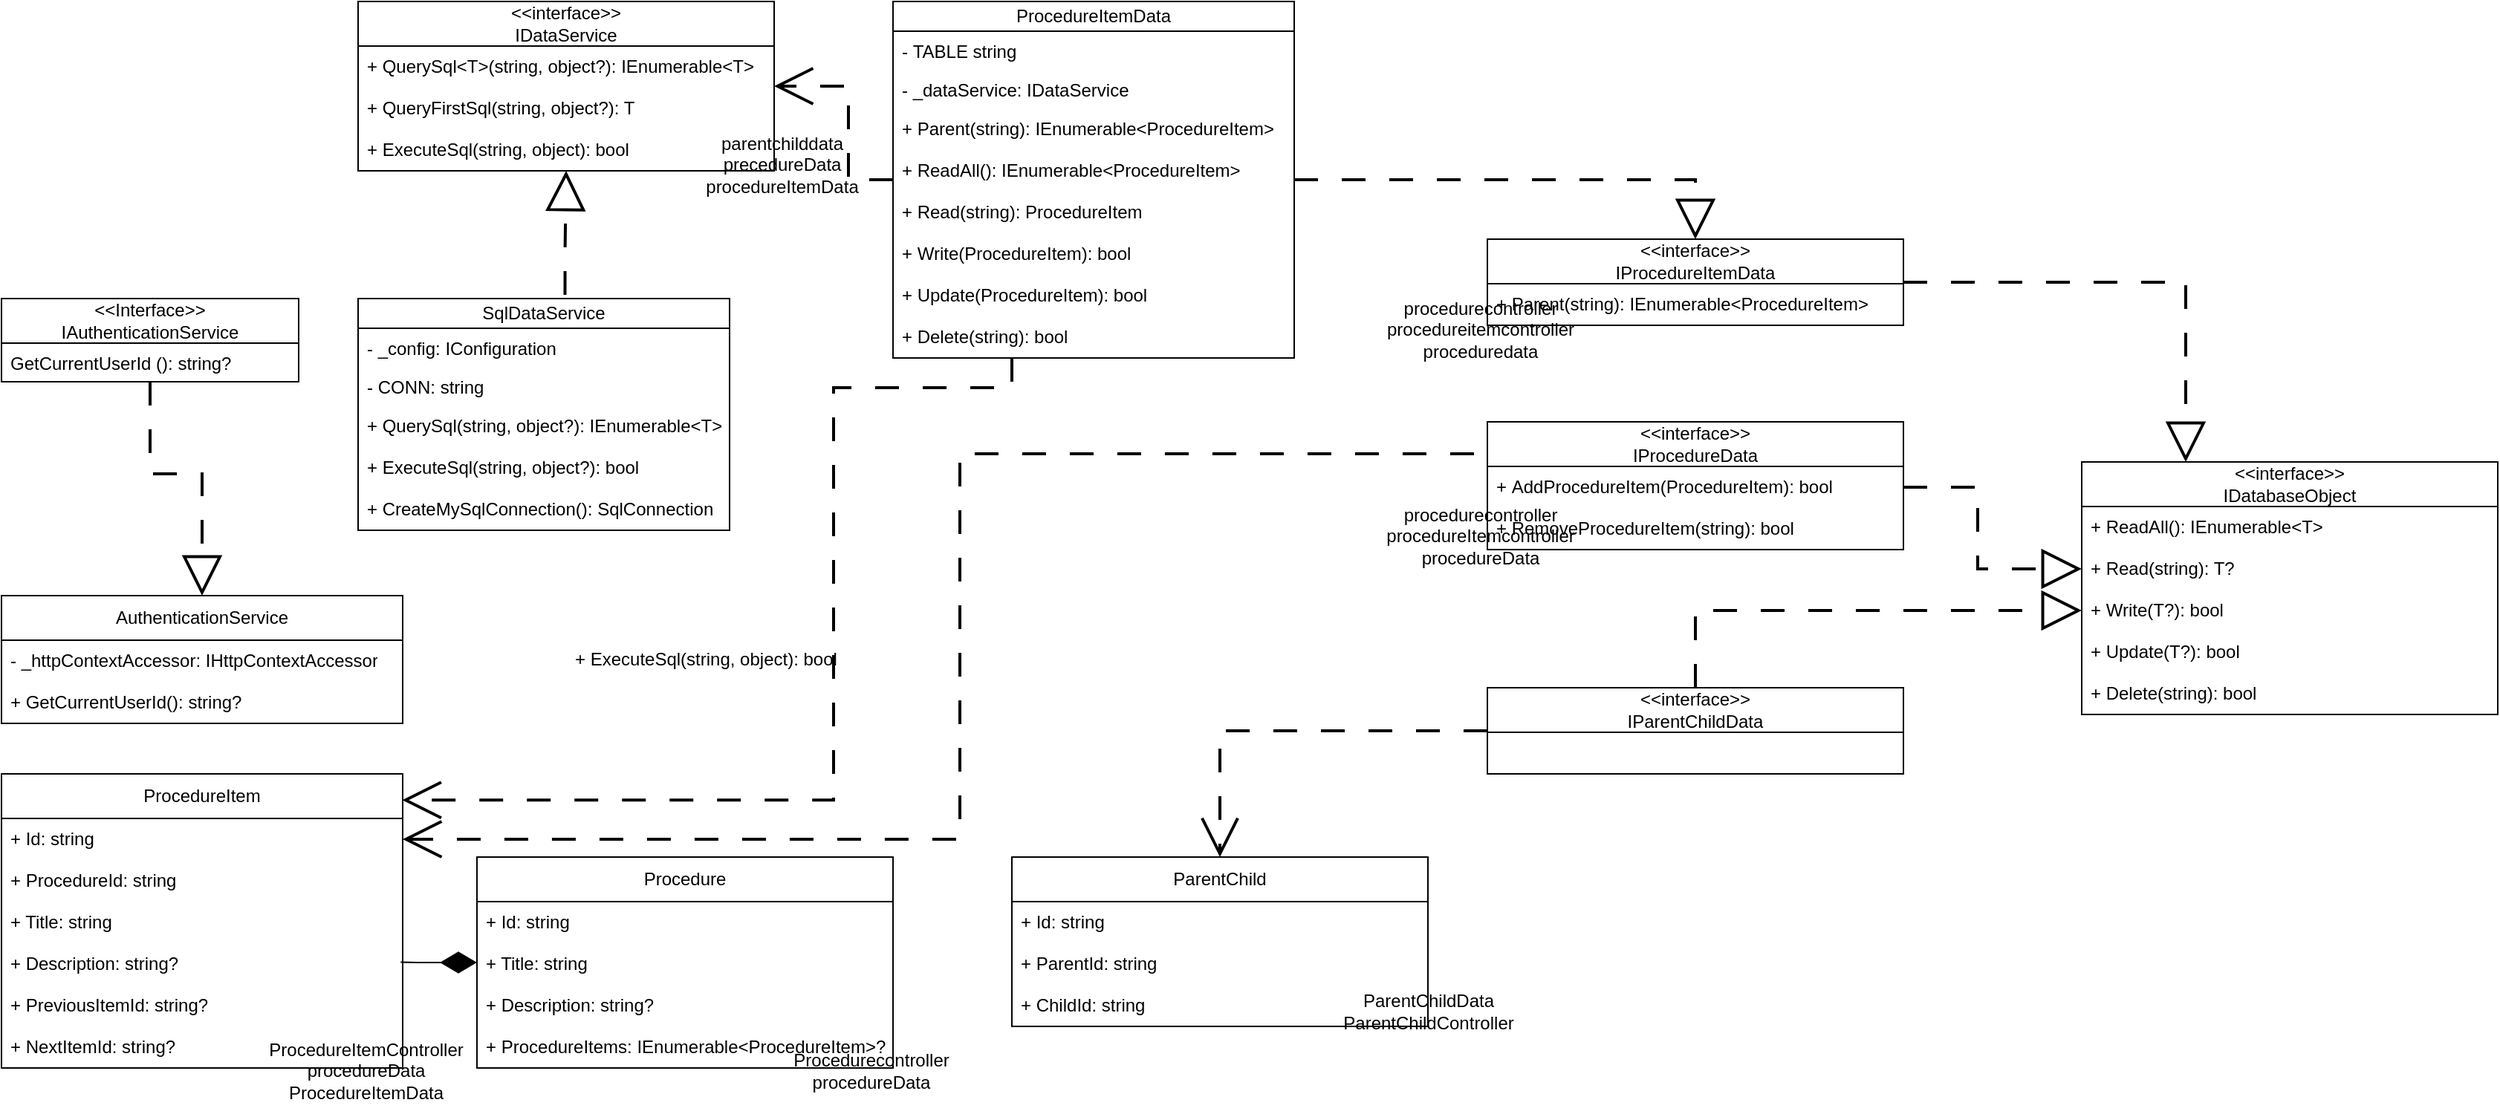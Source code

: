 <mxfile version="26.0.9">
  <diagram name="Page-1" id="7H-jBLWZlrdjJO8HGoJw">
    <mxGraphModel dx="1304" dy="1936" grid="1" gridSize="10" guides="1" tooltips="1" connect="1" arrows="1" fold="1" page="1" pageScale="1" pageWidth="827" pageHeight="1169" math="0" shadow="0">
      <root>
        <mxCell id="0" />
        <mxCell id="1" parent="0" />
        <mxCell id="t6Lsa2P6Yyw3fsS84nSD-34" style="edgeStyle=orthogonalEdgeStyle;rounded=0;orthogonalLoop=1;jettySize=auto;html=1;entryX=0.5;entryY=0;entryDx=0;entryDy=0;endArrow=block;endFill=0;endSize=22;dashed=1;dashPattern=8 8;strokeWidth=2;" edge="1" parent="1" source="t6Lsa2P6Yyw3fsS84nSD-6" target="t6Lsa2P6Yyw3fsS84nSD-16">
          <mxGeometry relative="1" as="geometry" />
        </mxCell>
        <mxCell id="t6Lsa2P6Yyw3fsS84nSD-6" value="&amp;lt;&amp;lt;Interface&amp;gt;&amp;gt;&lt;div&gt;IAuthenticationService&lt;br&gt;&lt;/div&gt;" style="swimlane;fontStyle=0;childLayout=stackLayout;horizontal=1;startSize=30;fillColor=none;horizontalStack=0;resizeParent=1;resizeParentMax=0;resizeLast=0;collapsible=1;marginBottom=0;whiteSpace=wrap;html=1;" vertex="1" parent="1">
          <mxGeometry x="40" y="40" width="200" height="56" as="geometry" />
        </mxCell>
        <mxCell id="t6Lsa2P6Yyw3fsS84nSD-7" value="GetCurrentUserId (): string?" style="text;strokeColor=none;fillColor=none;align=left;verticalAlign=top;spacingLeft=4;spacingRight=4;overflow=hidden;rotatable=0;points=[[0,0.5],[1,0.5]];portConstraint=eastwest;whiteSpace=wrap;html=1;" vertex="1" parent="t6Lsa2P6Yyw3fsS84nSD-6">
          <mxGeometry y="30" width="200" height="26" as="geometry" />
        </mxCell>
        <mxCell id="t6Lsa2P6Yyw3fsS84nSD-92" style="edgeStyle=orthogonalEdgeStyle;rounded=0;orthogonalLoop=1;jettySize=auto;html=1;strokeWidth=2;endSize=22;dashed=1;dashPattern=8 8;endArrow=block;endFill=0;exitX=0.557;exitY=-0.016;exitDx=0;exitDy=0;exitPerimeter=0;" edge="1" parent="1" source="t6Lsa2P6Yyw3fsS84nSD-10" target="t6Lsa2P6Yyw3fsS84nSD-85">
          <mxGeometry relative="1" as="geometry" />
        </mxCell>
        <mxCell id="t6Lsa2P6Yyw3fsS84nSD-10" value="SqlDataService" style="swimlane;fontStyle=0;childLayout=stackLayout;horizontal=1;startSize=20;fillColor=none;horizontalStack=0;resizeParent=1;resizeParentMax=0;resizeLast=0;collapsible=1;marginBottom=0;whiteSpace=wrap;html=1;" vertex="1" parent="1">
          <mxGeometry x="280" y="40" width="250" height="156" as="geometry" />
        </mxCell>
        <mxCell id="t6Lsa2P6Yyw3fsS84nSD-11" value="- _config: IConfiguration" style="text;strokeColor=none;fillColor=none;align=left;verticalAlign=top;spacingLeft=4;spacingRight=4;overflow=hidden;rotatable=0;points=[[0,0.5],[1,0.5]];portConstraint=eastwest;whiteSpace=wrap;html=1;" vertex="1" parent="t6Lsa2P6Yyw3fsS84nSD-10">
          <mxGeometry y="20" width="250" height="26" as="geometry" />
        </mxCell>
        <mxCell id="t6Lsa2P6Yyw3fsS84nSD-12" value="- CONN: string" style="text;strokeColor=none;fillColor=none;align=left;verticalAlign=top;spacingLeft=4;spacingRight=4;overflow=hidden;rotatable=0;points=[[0,0.5],[1,0.5]];portConstraint=eastwest;whiteSpace=wrap;html=1;" vertex="1" parent="t6Lsa2P6Yyw3fsS84nSD-10">
          <mxGeometry y="46" width="250" height="26" as="geometry" />
        </mxCell>
        <mxCell id="t6Lsa2P6Yyw3fsS84nSD-13" value="+ QuerySql(string, object?): IEnumerable&amp;lt;T&amp;gt;" style="text;strokeColor=none;fillColor=none;align=left;verticalAlign=top;spacingLeft=4;spacingRight=4;overflow=hidden;rotatable=0;points=[[0,0.5],[1,0.5]];portConstraint=eastwest;whiteSpace=wrap;html=1;" vertex="1" parent="t6Lsa2P6Yyw3fsS84nSD-10">
          <mxGeometry y="72" width="250" height="28" as="geometry" />
        </mxCell>
        <mxCell id="t6Lsa2P6Yyw3fsS84nSD-14" value="+&amp;nbsp;ExecuteSql(string, object?): bool" style="text;strokeColor=none;fillColor=none;align=left;verticalAlign=top;spacingLeft=4;spacingRight=4;overflow=hidden;rotatable=0;points=[[0,0.5],[1,0.5]];portConstraint=eastwest;whiteSpace=wrap;html=1;" vertex="1" parent="t6Lsa2P6Yyw3fsS84nSD-10">
          <mxGeometry y="100" width="250" height="28" as="geometry" />
        </mxCell>
        <mxCell id="t6Lsa2P6Yyw3fsS84nSD-15" value="+&amp;nbsp;CreateMySqlConnection(): SqlConnection" style="text;strokeColor=none;fillColor=none;align=left;verticalAlign=top;spacingLeft=4;spacingRight=4;overflow=hidden;rotatable=0;points=[[0,0.5],[1,0.5]];portConstraint=eastwest;whiteSpace=wrap;html=1;" vertex="1" parent="t6Lsa2P6Yyw3fsS84nSD-10">
          <mxGeometry y="128" width="250" height="28" as="geometry" />
        </mxCell>
        <mxCell id="t6Lsa2P6Yyw3fsS84nSD-16" value="AuthenticationService" style="swimlane;fontStyle=0;childLayout=stackLayout;horizontal=1;startSize=30;fillColor=none;horizontalStack=0;resizeParent=1;resizeParentMax=0;resizeLast=0;collapsible=1;marginBottom=0;whiteSpace=wrap;html=1;" vertex="1" parent="1">
          <mxGeometry x="40" y="240" width="270" height="86" as="geometry" />
        </mxCell>
        <mxCell id="t6Lsa2P6Yyw3fsS84nSD-20" value="-&amp;nbsp;_httpContextAccessor:&amp;nbsp;IHttpContextAccessor" style="text;strokeColor=none;fillColor=none;align=left;verticalAlign=top;spacingLeft=4;spacingRight=4;overflow=hidden;rotatable=0;points=[[0,0.5],[1,0.5]];portConstraint=eastwest;whiteSpace=wrap;html=1;" vertex="1" parent="t6Lsa2P6Yyw3fsS84nSD-16">
          <mxGeometry y="30" width="270" height="28" as="geometry" />
        </mxCell>
        <mxCell id="t6Lsa2P6Yyw3fsS84nSD-35" value="+&amp;nbsp;GetCurrentUserId(): string?" style="text;strokeColor=none;fillColor=none;align=left;verticalAlign=top;spacingLeft=4;spacingRight=4;overflow=hidden;rotatable=0;points=[[0,0.5],[1,0.5]];portConstraint=eastwest;whiteSpace=wrap;html=1;" vertex="1" parent="t6Lsa2P6Yyw3fsS84nSD-16">
          <mxGeometry y="58" width="270" height="28" as="geometry" />
        </mxCell>
        <mxCell id="t6Lsa2P6Yyw3fsS84nSD-25" value="+&amp;nbsp;ExecuteSql(string, object): bool" style="text;strokeColor=none;fillColor=none;align=left;verticalAlign=top;spacingLeft=4;spacingRight=4;overflow=hidden;rotatable=0;points=[[0,0.5],[1,0.5]];portConstraint=eastwest;whiteSpace=wrap;html=1;" vertex="1" parent="1">
          <mxGeometry x="420" y="269" width="250" height="28" as="geometry" />
        </mxCell>
        <mxCell id="t6Lsa2P6Yyw3fsS84nSD-36" value="ProcedureItem" style="swimlane;fontStyle=0;childLayout=stackLayout;horizontal=1;startSize=30;fillColor=none;horizontalStack=0;resizeParent=1;resizeParentMax=0;resizeLast=0;collapsible=1;marginBottom=0;whiteSpace=wrap;html=1;" vertex="1" parent="1">
          <mxGeometry x="40" y="360" width="270" height="198" as="geometry" />
        </mxCell>
        <mxCell id="t6Lsa2P6Yyw3fsS84nSD-37" value="+ Id: string" style="text;strokeColor=none;fillColor=none;align=left;verticalAlign=top;spacingLeft=4;spacingRight=4;overflow=hidden;rotatable=0;points=[[0,0.5],[1,0.5]];portConstraint=eastwest;whiteSpace=wrap;html=1;" vertex="1" parent="t6Lsa2P6Yyw3fsS84nSD-36">
          <mxGeometry y="30" width="270" height="28" as="geometry" />
        </mxCell>
        <mxCell id="t6Lsa2P6Yyw3fsS84nSD-39" value="+ ProcedureId: string" style="text;strokeColor=none;fillColor=none;align=left;verticalAlign=top;spacingLeft=4;spacingRight=4;overflow=hidden;rotatable=0;points=[[0,0.5],[1,0.5]];portConstraint=eastwest;whiteSpace=wrap;html=1;" vertex="1" parent="t6Lsa2P6Yyw3fsS84nSD-36">
          <mxGeometry y="58" width="270" height="28" as="geometry" />
        </mxCell>
        <mxCell id="t6Lsa2P6Yyw3fsS84nSD-40" value="+ Title: string" style="text;strokeColor=none;fillColor=none;align=left;verticalAlign=top;spacingLeft=4;spacingRight=4;overflow=hidden;rotatable=0;points=[[0,0.5],[1,0.5]];portConstraint=eastwest;whiteSpace=wrap;html=1;" vertex="1" parent="t6Lsa2P6Yyw3fsS84nSD-36">
          <mxGeometry y="86" width="270" height="28" as="geometry" />
        </mxCell>
        <mxCell id="t6Lsa2P6Yyw3fsS84nSD-41" value="+ Description: string?" style="text;strokeColor=none;fillColor=none;align=left;verticalAlign=top;spacingLeft=4;spacingRight=4;overflow=hidden;rotatable=0;points=[[0,0.5],[1,0.5]];portConstraint=eastwest;whiteSpace=wrap;html=1;" vertex="1" parent="t6Lsa2P6Yyw3fsS84nSD-36">
          <mxGeometry y="114" width="270" height="28" as="geometry" />
        </mxCell>
        <mxCell id="t6Lsa2P6Yyw3fsS84nSD-38" value="+ PreviousItemId: string?" style="text;strokeColor=none;fillColor=none;align=left;verticalAlign=top;spacingLeft=4;spacingRight=4;overflow=hidden;rotatable=0;points=[[0,0.5],[1,0.5]];portConstraint=eastwest;whiteSpace=wrap;html=1;" vertex="1" parent="t6Lsa2P6Yyw3fsS84nSD-36">
          <mxGeometry y="142" width="270" height="28" as="geometry" />
        </mxCell>
        <mxCell id="t6Lsa2P6Yyw3fsS84nSD-42" value="+ NextItemId: string?" style="text;strokeColor=none;fillColor=none;align=left;verticalAlign=top;spacingLeft=4;spacingRight=4;overflow=hidden;rotatable=0;points=[[0,0.5],[1,0.5]];portConstraint=eastwest;whiteSpace=wrap;html=1;" vertex="1" parent="t6Lsa2P6Yyw3fsS84nSD-36">
          <mxGeometry y="170" width="270" height="28" as="geometry" />
        </mxCell>
        <mxCell id="t6Lsa2P6Yyw3fsS84nSD-43" value="ProcedureItemController&lt;br&gt;procedureData&lt;br&gt;ProcedureItemData" style="text;html=1;align=center;verticalAlign=middle;resizable=0;points=[];autosize=1;strokeColor=none;fillColor=none;" vertex="1" parent="1">
          <mxGeometry x="210" y="530" width="150" height="60" as="geometry" />
        </mxCell>
        <mxCell id="t6Lsa2P6Yyw3fsS84nSD-51" style="edgeStyle=orthogonalEdgeStyle;rounded=0;orthogonalLoop=1;jettySize=auto;html=1;entryX=0.995;entryY=0.457;entryDx=0;entryDy=0;endSize=22;endArrow=none;endFill=1;startArrow=diamondThin;startFill=1;startSize=22;entryPerimeter=0;" edge="1" parent="1" source="t6Lsa2P6Yyw3fsS84nSD-44" target="t6Lsa2P6Yyw3fsS84nSD-41">
          <mxGeometry relative="1" as="geometry" />
        </mxCell>
        <mxCell id="t6Lsa2P6Yyw3fsS84nSD-44" value="Procedure" style="swimlane;fontStyle=0;childLayout=stackLayout;horizontal=1;startSize=30;fillColor=none;horizontalStack=0;resizeParent=1;resizeParentMax=0;resizeLast=0;collapsible=1;marginBottom=0;whiteSpace=wrap;html=1;" vertex="1" parent="1">
          <mxGeometry x="360" y="416" width="280" height="142" as="geometry" />
        </mxCell>
        <mxCell id="t6Lsa2P6Yyw3fsS84nSD-45" value="+ Id: string" style="text;strokeColor=none;fillColor=none;align=left;verticalAlign=top;spacingLeft=4;spacingRight=4;overflow=hidden;rotatable=0;points=[[0,0.5],[1,0.5]];portConstraint=eastwest;whiteSpace=wrap;html=1;" vertex="1" parent="t6Lsa2P6Yyw3fsS84nSD-44">
          <mxGeometry y="30" width="280" height="28" as="geometry" />
        </mxCell>
        <mxCell id="t6Lsa2P6Yyw3fsS84nSD-46" value="+ Title: string" style="text;strokeColor=none;fillColor=none;align=left;verticalAlign=top;spacingLeft=4;spacingRight=4;overflow=hidden;rotatable=0;points=[[0,0.5],[1,0.5]];portConstraint=eastwest;whiteSpace=wrap;html=1;" vertex="1" parent="t6Lsa2P6Yyw3fsS84nSD-44">
          <mxGeometry y="58" width="280" height="28" as="geometry" />
        </mxCell>
        <mxCell id="t6Lsa2P6Yyw3fsS84nSD-47" value="+ Description: string?" style="text;strokeColor=none;fillColor=none;align=left;verticalAlign=top;spacingLeft=4;spacingRight=4;overflow=hidden;rotatable=0;points=[[0,0.5],[1,0.5]];portConstraint=eastwest;whiteSpace=wrap;html=1;" vertex="1" parent="t6Lsa2P6Yyw3fsS84nSD-44">
          <mxGeometry y="86" width="280" height="28" as="geometry" />
        </mxCell>
        <mxCell id="t6Lsa2P6Yyw3fsS84nSD-48" value="+ ProcedureItems: IEnumerable&amp;lt;ProcedureItem&amp;gt;?" style="text;strokeColor=none;fillColor=none;align=left;verticalAlign=top;spacingLeft=4;spacingRight=4;overflow=hidden;rotatable=0;points=[[0,0.5],[1,0.5]];portConstraint=eastwest;whiteSpace=wrap;html=1;" vertex="1" parent="t6Lsa2P6Yyw3fsS84nSD-44">
          <mxGeometry y="114" width="280" height="28" as="geometry" />
        </mxCell>
        <mxCell id="t6Lsa2P6Yyw3fsS84nSD-52" value="Procedurecontroller&lt;div&gt;procedureData&lt;/div&gt;" style="text;html=1;align=center;verticalAlign=middle;resizable=0;points=[];autosize=1;strokeColor=none;fillColor=none;" vertex="1" parent="1">
          <mxGeometry x="560" y="540" width="130" height="40" as="geometry" />
        </mxCell>
        <mxCell id="t6Lsa2P6Yyw3fsS84nSD-54" value="ParentChild" style="swimlane;fontStyle=0;childLayout=stackLayout;horizontal=1;startSize=30;fillColor=none;horizontalStack=0;resizeParent=1;resizeParentMax=0;resizeLast=0;collapsible=1;marginBottom=0;whiteSpace=wrap;html=1;" vertex="1" parent="1">
          <mxGeometry x="720" y="416" width="280" height="114" as="geometry" />
        </mxCell>
        <mxCell id="t6Lsa2P6Yyw3fsS84nSD-55" value="+ Id: string" style="text;strokeColor=none;fillColor=none;align=left;verticalAlign=top;spacingLeft=4;spacingRight=4;overflow=hidden;rotatable=0;points=[[0,0.5],[1,0.5]];portConstraint=eastwest;whiteSpace=wrap;html=1;" vertex="1" parent="t6Lsa2P6Yyw3fsS84nSD-54">
          <mxGeometry y="30" width="280" height="28" as="geometry" />
        </mxCell>
        <mxCell id="t6Lsa2P6Yyw3fsS84nSD-56" value="+ ParentId: string" style="text;strokeColor=none;fillColor=none;align=left;verticalAlign=top;spacingLeft=4;spacingRight=4;overflow=hidden;rotatable=0;points=[[0,0.5],[1,0.5]];portConstraint=eastwest;whiteSpace=wrap;html=1;" vertex="1" parent="t6Lsa2P6Yyw3fsS84nSD-54">
          <mxGeometry y="58" width="280" height="28" as="geometry" />
        </mxCell>
        <mxCell id="t6Lsa2P6Yyw3fsS84nSD-57" value="+ ChildId: string" style="text;strokeColor=none;fillColor=none;align=left;verticalAlign=top;spacingLeft=4;spacingRight=4;overflow=hidden;rotatable=0;points=[[0,0.5],[1,0.5]];portConstraint=eastwest;whiteSpace=wrap;html=1;" vertex="1" parent="t6Lsa2P6Yyw3fsS84nSD-54">
          <mxGeometry y="86" width="280" height="28" as="geometry" />
        </mxCell>
        <mxCell id="t6Lsa2P6Yyw3fsS84nSD-59" value="ParentChildData&lt;div&gt;ParentChildController&lt;/div&gt;" style="text;html=1;align=center;verticalAlign=middle;resizable=0;points=[];autosize=1;strokeColor=none;fillColor=none;" vertex="1" parent="1">
          <mxGeometry x="930" y="500" width="140" height="40" as="geometry" />
        </mxCell>
        <mxCell id="t6Lsa2P6Yyw3fsS84nSD-84" style="edgeStyle=orthogonalEdgeStyle;rounded=0;orthogonalLoop=1;jettySize=auto;html=1;entryX=0.25;entryY=0;entryDx=0;entryDy=0;strokeWidth=2;endSize=22;endArrow=block;endFill=0;dashed=1;dashPattern=8 8;" edge="1" parent="1" source="t6Lsa2P6Yyw3fsS84nSD-60" target="t6Lsa2P6Yyw3fsS84nSD-76">
          <mxGeometry relative="1" as="geometry" />
        </mxCell>
        <mxCell id="t6Lsa2P6Yyw3fsS84nSD-60" value="&amp;lt;&amp;lt;interface&amp;gt;&amp;gt;&lt;br&gt;IProcedureItemData" style="swimlane;fontStyle=0;childLayout=stackLayout;horizontal=1;startSize=30;fillColor=none;horizontalStack=0;resizeParent=1;resizeParentMax=0;resizeLast=0;collapsible=1;marginBottom=0;whiteSpace=wrap;html=1;" vertex="1" parent="1">
          <mxGeometry x="1040" width="280" height="58" as="geometry" />
        </mxCell>
        <mxCell id="t6Lsa2P6Yyw3fsS84nSD-61" value="+ Parent(string):&amp;nbsp;IEnumerable&amp;lt;ProcedureItem&amp;gt;" style="text;strokeColor=none;fillColor=none;align=left;verticalAlign=top;spacingLeft=4;spacingRight=4;overflow=hidden;rotatable=0;points=[[0,0.5],[1,0.5]];portConstraint=eastwest;whiteSpace=wrap;html=1;" vertex="1" parent="t6Lsa2P6Yyw3fsS84nSD-60">
          <mxGeometry y="30" width="280" height="28" as="geometry" />
        </mxCell>
        <mxCell id="t6Lsa2P6Yyw3fsS84nSD-65" value="procedurecontroller&lt;div&gt;procedureitemcontroller&lt;/div&gt;&lt;div&gt;proceduredata&lt;/div&gt;" style="text;html=1;align=center;verticalAlign=middle;resizable=0;points=[];autosize=1;strokeColor=none;fillColor=none;" vertex="1" parent="1">
          <mxGeometry x="960" y="31" width="150" height="60" as="geometry" />
        </mxCell>
        <mxCell id="t6Lsa2P6Yyw3fsS84nSD-66" value="&amp;lt;&amp;lt;interface&amp;gt;&amp;gt;&lt;br&gt;IProcedureData" style="swimlane;fontStyle=0;childLayout=stackLayout;horizontal=1;startSize=30;fillColor=none;horizontalStack=0;resizeParent=1;resizeParentMax=0;resizeLast=0;collapsible=1;marginBottom=0;whiteSpace=wrap;html=1;" vertex="1" parent="1">
          <mxGeometry x="1040" y="123" width="280" height="86" as="geometry" />
        </mxCell>
        <mxCell id="t6Lsa2P6Yyw3fsS84nSD-67" value="+&amp;nbsp;AddProcedureItem(ProcedureItem): bool" style="text;strokeColor=none;fillColor=none;align=left;verticalAlign=top;spacingLeft=4;spacingRight=4;overflow=hidden;rotatable=0;points=[[0,0.5],[1,0.5]];portConstraint=eastwest;whiteSpace=wrap;html=1;" vertex="1" parent="t6Lsa2P6Yyw3fsS84nSD-66">
          <mxGeometry y="30" width="280" height="28" as="geometry" />
        </mxCell>
        <mxCell id="t6Lsa2P6Yyw3fsS84nSD-69" value="+&amp;nbsp;RemoveProcedureItem(string): bool" style="text;strokeColor=none;fillColor=none;align=left;verticalAlign=top;spacingLeft=4;spacingRight=4;overflow=hidden;rotatable=0;points=[[0,0.5],[1,0.5]];portConstraint=eastwest;whiteSpace=wrap;html=1;" vertex="1" parent="t6Lsa2P6Yyw3fsS84nSD-66">
          <mxGeometry y="58" width="280" height="28" as="geometry" />
        </mxCell>
        <mxCell id="t6Lsa2P6Yyw3fsS84nSD-70" style="edgeStyle=orthogonalEdgeStyle;rounded=0;orthogonalLoop=1;jettySize=auto;html=1;entryX=0;entryY=0.25;entryDx=0;entryDy=0;startSize=22;startArrow=open;startFill=0;endArrow=none;dashed=1;dashPattern=8 8;strokeWidth=2;" edge="1" parent="1" source="t6Lsa2P6Yyw3fsS84nSD-37" target="t6Lsa2P6Yyw3fsS84nSD-66">
          <mxGeometry relative="1" as="geometry" />
        </mxCell>
        <mxCell id="t6Lsa2P6Yyw3fsS84nSD-71" value="procedurecontroller&lt;br&gt;procedureItemcontroller&lt;br&gt;procedureData" style="text;html=1;align=center;verticalAlign=middle;resizable=0;points=[];autosize=1;strokeColor=none;fillColor=none;" vertex="1" parent="1">
          <mxGeometry x="960" y="170" width="150" height="60" as="geometry" />
        </mxCell>
        <mxCell id="t6Lsa2P6Yyw3fsS84nSD-75" style="edgeStyle=orthogonalEdgeStyle;rounded=0;orthogonalLoop=1;jettySize=auto;html=1;entryX=0.5;entryY=0;entryDx=0;entryDy=0;strokeWidth=2;endArrow=open;endFill=0;dashed=1;dashPattern=8 8;endSize=22;" edge="1" parent="1" source="t6Lsa2P6Yyw3fsS84nSD-72" target="t6Lsa2P6Yyw3fsS84nSD-54">
          <mxGeometry relative="1" as="geometry" />
        </mxCell>
        <mxCell id="t6Lsa2P6Yyw3fsS84nSD-82" style="edgeStyle=orthogonalEdgeStyle;rounded=0;orthogonalLoop=1;jettySize=auto;html=1;entryX=0;entryY=0.5;entryDx=0;entryDy=0;endSize=22;endArrow=block;endFill=0;dashed=1;dashPattern=8 8;strokeWidth=2;" edge="1" parent="1" source="t6Lsa2P6Yyw3fsS84nSD-72" target="t6Lsa2P6Yyw3fsS84nSD-79">
          <mxGeometry relative="1" as="geometry" />
        </mxCell>
        <mxCell id="t6Lsa2P6Yyw3fsS84nSD-72" value="&amp;lt;&amp;lt;interface&amp;gt;&amp;gt;&lt;br&gt;IParentChildData" style="swimlane;fontStyle=0;childLayout=stackLayout;horizontal=1;startSize=30;fillColor=none;horizontalStack=0;resizeParent=1;resizeParentMax=0;resizeLast=0;collapsible=1;marginBottom=0;whiteSpace=wrap;html=1;" vertex="1" parent="1">
          <mxGeometry x="1040" y="302" width="280" height="58" as="geometry" />
        </mxCell>
        <mxCell id="t6Lsa2P6Yyw3fsS84nSD-76" value="&amp;lt;&amp;lt;interface&amp;gt;&amp;gt;&lt;br&gt;IDatabaseObject" style="swimlane;fontStyle=0;childLayout=stackLayout;horizontal=1;startSize=30;fillColor=none;horizontalStack=0;resizeParent=1;resizeParentMax=0;resizeLast=0;collapsible=1;marginBottom=0;whiteSpace=wrap;html=1;" vertex="1" parent="1">
          <mxGeometry x="1440" y="150" width="280" height="170" as="geometry" />
        </mxCell>
        <mxCell id="t6Lsa2P6Yyw3fsS84nSD-77" value="+&amp;nbsp;ReadAll(): IEnumerable&amp;lt;T&amp;gt;" style="text;strokeColor=none;fillColor=none;align=left;verticalAlign=top;spacingLeft=4;spacingRight=4;overflow=hidden;rotatable=0;points=[[0,0.5],[1,0.5]];portConstraint=eastwest;whiteSpace=wrap;html=1;" vertex="1" parent="t6Lsa2P6Yyw3fsS84nSD-76">
          <mxGeometry y="30" width="280" height="28" as="geometry" />
        </mxCell>
        <mxCell id="t6Lsa2P6Yyw3fsS84nSD-78" value="+ Read(string): T?" style="text;strokeColor=none;fillColor=none;align=left;verticalAlign=top;spacingLeft=4;spacingRight=4;overflow=hidden;rotatable=0;points=[[0,0.5],[1,0.5]];portConstraint=eastwest;whiteSpace=wrap;html=1;" vertex="1" parent="t6Lsa2P6Yyw3fsS84nSD-76">
          <mxGeometry y="58" width="280" height="28" as="geometry" />
        </mxCell>
        <mxCell id="t6Lsa2P6Yyw3fsS84nSD-79" value="+ Write(T?): bool" style="text;strokeColor=none;fillColor=none;align=left;verticalAlign=top;spacingLeft=4;spacingRight=4;overflow=hidden;rotatable=0;points=[[0,0.5],[1,0.5]];portConstraint=eastwest;whiteSpace=wrap;html=1;" vertex="1" parent="t6Lsa2P6Yyw3fsS84nSD-76">
          <mxGeometry y="86" width="280" height="28" as="geometry" />
        </mxCell>
        <mxCell id="t6Lsa2P6Yyw3fsS84nSD-80" value="+ Update(T?): bool" style="text;strokeColor=none;fillColor=none;align=left;verticalAlign=top;spacingLeft=4;spacingRight=4;overflow=hidden;rotatable=0;points=[[0,0.5],[1,0.5]];portConstraint=eastwest;whiteSpace=wrap;html=1;" vertex="1" parent="t6Lsa2P6Yyw3fsS84nSD-76">
          <mxGeometry y="114" width="280" height="28" as="geometry" />
        </mxCell>
        <mxCell id="t6Lsa2P6Yyw3fsS84nSD-81" value="+ Delete(string): bool" style="text;strokeColor=none;fillColor=none;align=left;verticalAlign=top;spacingLeft=4;spacingRight=4;overflow=hidden;rotatable=0;points=[[0,0.5],[1,0.5]];portConstraint=eastwest;whiteSpace=wrap;html=1;" vertex="1" parent="t6Lsa2P6Yyw3fsS84nSD-76">
          <mxGeometry y="142" width="280" height="28" as="geometry" />
        </mxCell>
        <mxCell id="t6Lsa2P6Yyw3fsS84nSD-83" style="edgeStyle=orthogonalEdgeStyle;rounded=0;orthogonalLoop=1;jettySize=auto;html=1;exitX=1;exitY=0.5;exitDx=0;exitDy=0;entryX=0;entryY=0.5;entryDx=0;entryDy=0;endArrow=block;endFill=0;endSize=22;dashed=1;dashPattern=8 8;strokeWidth=2;" edge="1" parent="1" source="t6Lsa2P6Yyw3fsS84nSD-67" target="t6Lsa2P6Yyw3fsS84nSD-78">
          <mxGeometry relative="1" as="geometry" />
        </mxCell>
        <mxCell id="t6Lsa2P6Yyw3fsS84nSD-85" value="&amp;lt;&amp;lt;interface&amp;gt;&amp;gt;&lt;br&gt;IDataService" style="swimlane;fontStyle=0;childLayout=stackLayout;horizontal=1;startSize=30;fillColor=none;horizontalStack=0;resizeParent=1;resizeParentMax=0;resizeLast=0;collapsible=1;marginBottom=0;whiteSpace=wrap;html=1;" vertex="1" parent="1">
          <mxGeometry x="280" y="-160" width="280" height="114" as="geometry" />
        </mxCell>
        <mxCell id="t6Lsa2P6Yyw3fsS84nSD-86" value="+&amp;nbsp;QuerySql&amp;lt;T&amp;gt;(string, object?): IEnumerable&amp;lt;T&amp;gt;" style="text;strokeColor=none;fillColor=none;align=left;verticalAlign=top;spacingLeft=4;spacingRight=4;overflow=hidden;rotatable=0;points=[[0,0.5],[1,0.5]];portConstraint=eastwest;whiteSpace=wrap;html=1;" vertex="1" parent="t6Lsa2P6Yyw3fsS84nSD-85">
          <mxGeometry y="30" width="280" height="28" as="geometry" />
        </mxCell>
        <mxCell id="t6Lsa2P6Yyw3fsS84nSD-87" value="+ QueryFirstSql(string, object?): T" style="text;strokeColor=none;fillColor=none;align=left;verticalAlign=top;spacingLeft=4;spacingRight=4;overflow=hidden;rotatable=0;points=[[0,0.5],[1,0.5]];portConstraint=eastwest;whiteSpace=wrap;html=1;" vertex="1" parent="t6Lsa2P6Yyw3fsS84nSD-85">
          <mxGeometry y="58" width="280" height="28" as="geometry" />
        </mxCell>
        <mxCell id="t6Lsa2P6Yyw3fsS84nSD-88" value="+ ExecuteSql(string, object): bool" style="text;strokeColor=none;fillColor=none;align=left;verticalAlign=top;spacingLeft=4;spacingRight=4;overflow=hidden;rotatable=0;points=[[0,0.5],[1,0.5]];portConstraint=eastwest;whiteSpace=wrap;html=1;" vertex="1" parent="t6Lsa2P6Yyw3fsS84nSD-85">
          <mxGeometry y="86" width="280" height="28" as="geometry" />
        </mxCell>
        <mxCell id="t6Lsa2P6Yyw3fsS84nSD-91" value="parentchilddata&lt;br&gt;precedureData&lt;br&gt;procedureItemData" style="text;html=1;align=center;verticalAlign=middle;resizable=0;points=[];autosize=1;strokeColor=none;fillColor=none;" vertex="1" parent="1">
          <mxGeometry x="500" y="-80" width="130" height="60" as="geometry" />
        </mxCell>
        <mxCell id="t6Lsa2P6Yyw3fsS84nSD-100" style="edgeStyle=orthogonalEdgeStyle;rounded=0;orthogonalLoop=1;jettySize=auto;html=1;endArrow=open;endFill=0;strokeWidth=2;dashed=1;dashPattern=8 8;endSize=22;" edge="1" parent="1" source="t6Lsa2P6Yyw3fsS84nSD-94" target="t6Lsa2P6Yyw3fsS84nSD-85">
          <mxGeometry relative="1" as="geometry" />
        </mxCell>
        <mxCell id="t6Lsa2P6Yyw3fsS84nSD-101" style="edgeStyle=orthogonalEdgeStyle;rounded=0;orthogonalLoop=1;jettySize=auto;html=1;entryX=0.5;entryY=0;entryDx=0;entryDy=0;endArrow=block;endFill=0;strokeWidth=2;dashed=1;dashPattern=8 8;endSize=22;" edge="1" parent="1" source="t6Lsa2P6Yyw3fsS84nSD-94" target="t6Lsa2P6Yyw3fsS84nSD-60">
          <mxGeometry relative="1" as="geometry" />
        </mxCell>
        <mxCell id="t6Lsa2P6Yyw3fsS84nSD-94" value="ProcedureItemData" style="swimlane;fontStyle=0;childLayout=stackLayout;horizontal=1;startSize=20;fillColor=none;horizontalStack=0;resizeParent=1;resizeParentMax=0;resizeLast=0;collapsible=1;marginBottom=0;whiteSpace=wrap;html=1;" vertex="1" parent="1">
          <mxGeometry x="640" y="-160" width="270" height="240" as="geometry" />
        </mxCell>
        <mxCell id="t6Lsa2P6Yyw3fsS84nSD-95" value="-&amp;nbsp;TABLE string" style="text;strokeColor=none;fillColor=none;align=left;verticalAlign=top;spacingLeft=4;spacingRight=4;overflow=hidden;rotatable=0;points=[[0,0.5],[1,0.5]];portConstraint=eastwest;whiteSpace=wrap;html=1;" vertex="1" parent="t6Lsa2P6Yyw3fsS84nSD-94">
          <mxGeometry y="20" width="270" height="26" as="geometry" />
        </mxCell>
        <mxCell id="t6Lsa2P6Yyw3fsS84nSD-96" value="- _dataService: IDataService" style="text;strokeColor=none;fillColor=none;align=left;verticalAlign=top;spacingLeft=4;spacingRight=4;overflow=hidden;rotatable=0;points=[[0,0.5],[1,0.5]];portConstraint=eastwest;whiteSpace=wrap;html=1;" vertex="1" parent="t6Lsa2P6Yyw3fsS84nSD-94">
          <mxGeometry y="46" width="270" height="26" as="geometry" />
        </mxCell>
        <mxCell id="t6Lsa2P6Yyw3fsS84nSD-97" value="+ Parent(string):&amp;nbsp;IEnumerable&amp;lt;ProcedureItem&amp;gt;" style="text;strokeColor=none;fillColor=none;align=left;verticalAlign=top;spacingLeft=4;spacingRight=4;overflow=hidden;rotatable=0;points=[[0,0.5],[1,0.5]];portConstraint=eastwest;whiteSpace=wrap;html=1;" vertex="1" parent="t6Lsa2P6Yyw3fsS84nSD-94">
          <mxGeometry y="72" width="270" height="28" as="geometry" />
        </mxCell>
        <mxCell id="t6Lsa2P6Yyw3fsS84nSD-98" value="+&amp;nbsp;ReadAll(): IEnumerable&amp;lt;ProcedureItem&amp;gt;" style="text;strokeColor=none;fillColor=none;align=left;verticalAlign=top;spacingLeft=4;spacingRight=4;overflow=hidden;rotatable=0;points=[[0,0.5],[1,0.5]];portConstraint=eastwest;whiteSpace=wrap;html=1;" vertex="1" parent="t6Lsa2P6Yyw3fsS84nSD-94">
          <mxGeometry y="100" width="270" height="28" as="geometry" />
        </mxCell>
        <mxCell id="t6Lsa2P6Yyw3fsS84nSD-103" value="+&amp;nbsp;Read(string): ProcedureItem" style="text;strokeColor=none;fillColor=none;align=left;verticalAlign=top;spacingLeft=4;spacingRight=4;overflow=hidden;rotatable=0;points=[[0,0.5],[1,0.5]];portConstraint=eastwest;whiteSpace=wrap;html=1;" vertex="1" parent="t6Lsa2P6Yyw3fsS84nSD-94">
          <mxGeometry y="128" width="270" height="28" as="geometry" />
        </mxCell>
        <mxCell id="t6Lsa2P6Yyw3fsS84nSD-99" value="+&amp;nbsp;Write(ProcedureItem): bool" style="text;strokeColor=none;fillColor=none;align=left;verticalAlign=top;spacingLeft=4;spacingRight=4;overflow=hidden;rotatable=0;points=[[0,0.5],[1,0.5]];portConstraint=eastwest;whiteSpace=wrap;html=1;" vertex="1" parent="t6Lsa2P6Yyw3fsS84nSD-94">
          <mxGeometry y="156" width="270" height="28" as="geometry" />
        </mxCell>
        <mxCell id="t6Lsa2P6Yyw3fsS84nSD-104" value="+ Update(ProcedureItem): bool" style="text;strokeColor=none;fillColor=none;align=left;verticalAlign=top;spacingLeft=4;spacingRight=4;overflow=hidden;rotatable=0;points=[[0,0.5],[1,0.5]];portConstraint=eastwest;whiteSpace=wrap;html=1;" vertex="1" parent="t6Lsa2P6Yyw3fsS84nSD-94">
          <mxGeometry y="184" width="270" height="28" as="geometry" />
        </mxCell>
        <mxCell id="t6Lsa2P6Yyw3fsS84nSD-105" value="+&amp;nbsp;Delete(string): bool" style="text;strokeColor=none;fillColor=none;align=left;verticalAlign=top;spacingLeft=4;spacingRight=4;overflow=hidden;rotatable=0;points=[[0,0.5],[1,0.5]];portConstraint=eastwest;whiteSpace=wrap;html=1;" vertex="1" parent="t6Lsa2P6Yyw3fsS84nSD-94">
          <mxGeometry y="212" width="270" height="28" as="geometry" />
        </mxCell>
        <mxCell id="t6Lsa2P6Yyw3fsS84nSD-102" style="edgeStyle=orthogonalEdgeStyle;rounded=0;orthogonalLoop=1;jettySize=auto;html=1;entryX=0.999;entryY=0.089;entryDx=0;entryDy=0;entryPerimeter=0;endArrow=open;endFill=0;dashed=1;dashPattern=8 8;strokeWidth=2;endSize=22;" edge="1" parent="1" source="t6Lsa2P6Yyw3fsS84nSD-94" target="t6Lsa2P6Yyw3fsS84nSD-36">
          <mxGeometry relative="1" as="geometry">
            <Array as="points">
              <mxPoint x="720" y="100" />
              <mxPoint x="600" y="100" />
              <mxPoint x="600" y="378" />
            </Array>
          </mxGeometry>
        </mxCell>
      </root>
    </mxGraphModel>
  </diagram>
</mxfile>
